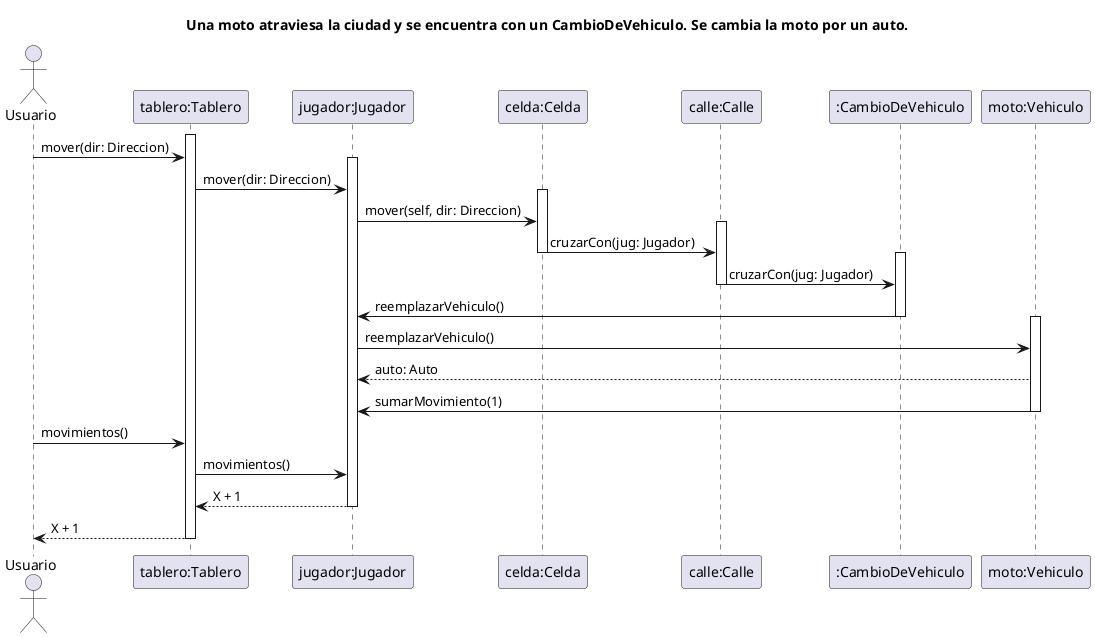 @startuml SecuenciaMotoCambiaVehiculo
' Caso de uso 
' Una moto atraviesa la ciudad y se encuentra con un CambioDeVehiculo. Se cambia la moto por un auto.

title Una moto atraviesa la ciudad y se encuentra con un CambioDeVehiculo. Se cambia la moto por un auto.

Actor Usuario as user
participant "tablero:Tablero" as tablero
participant "jugador:Jugador" as jugador
participant "celda:Celda" as celda
participant "calle:Calle" as calle
participant ":CambioDeVehiculo" as cambioDeVehiculo
participant "moto:Vehiculo" as vehiculo


activate tablero

user -> tablero: mover(dir: Direccion)

activate jugador

tablero -> jugador: mover(dir: Direccion)

activate celda

jugador -> celda: mover(self, dir: Direccion)

activate calle

celda -> calle: cruzarCon(jug: Jugador)

deactivate celda

activate cambioDeVehiculo

calle -> cambioDeVehiculo: cruzarCon(jug: Jugador)

deactivate calle

cambioDeVehiculo -> jugador: reemplazarVehiculo()

deactivate cambioDeVehiculo
activate vehiculo

jugador -> vehiculo : reemplazarVehiculo()

vehiculo --> jugador : auto: Auto 

vehiculo -> jugador: sumarMovimiento(1)

deactivate vehiculo

deactivate celda

user -> tablero: movimientos()
tablero -> jugador: movimientos()
jugador --> tablero: X + 1
deactivate jugador

tablero --> user: X + 1

deactivate tablero

@enduml
